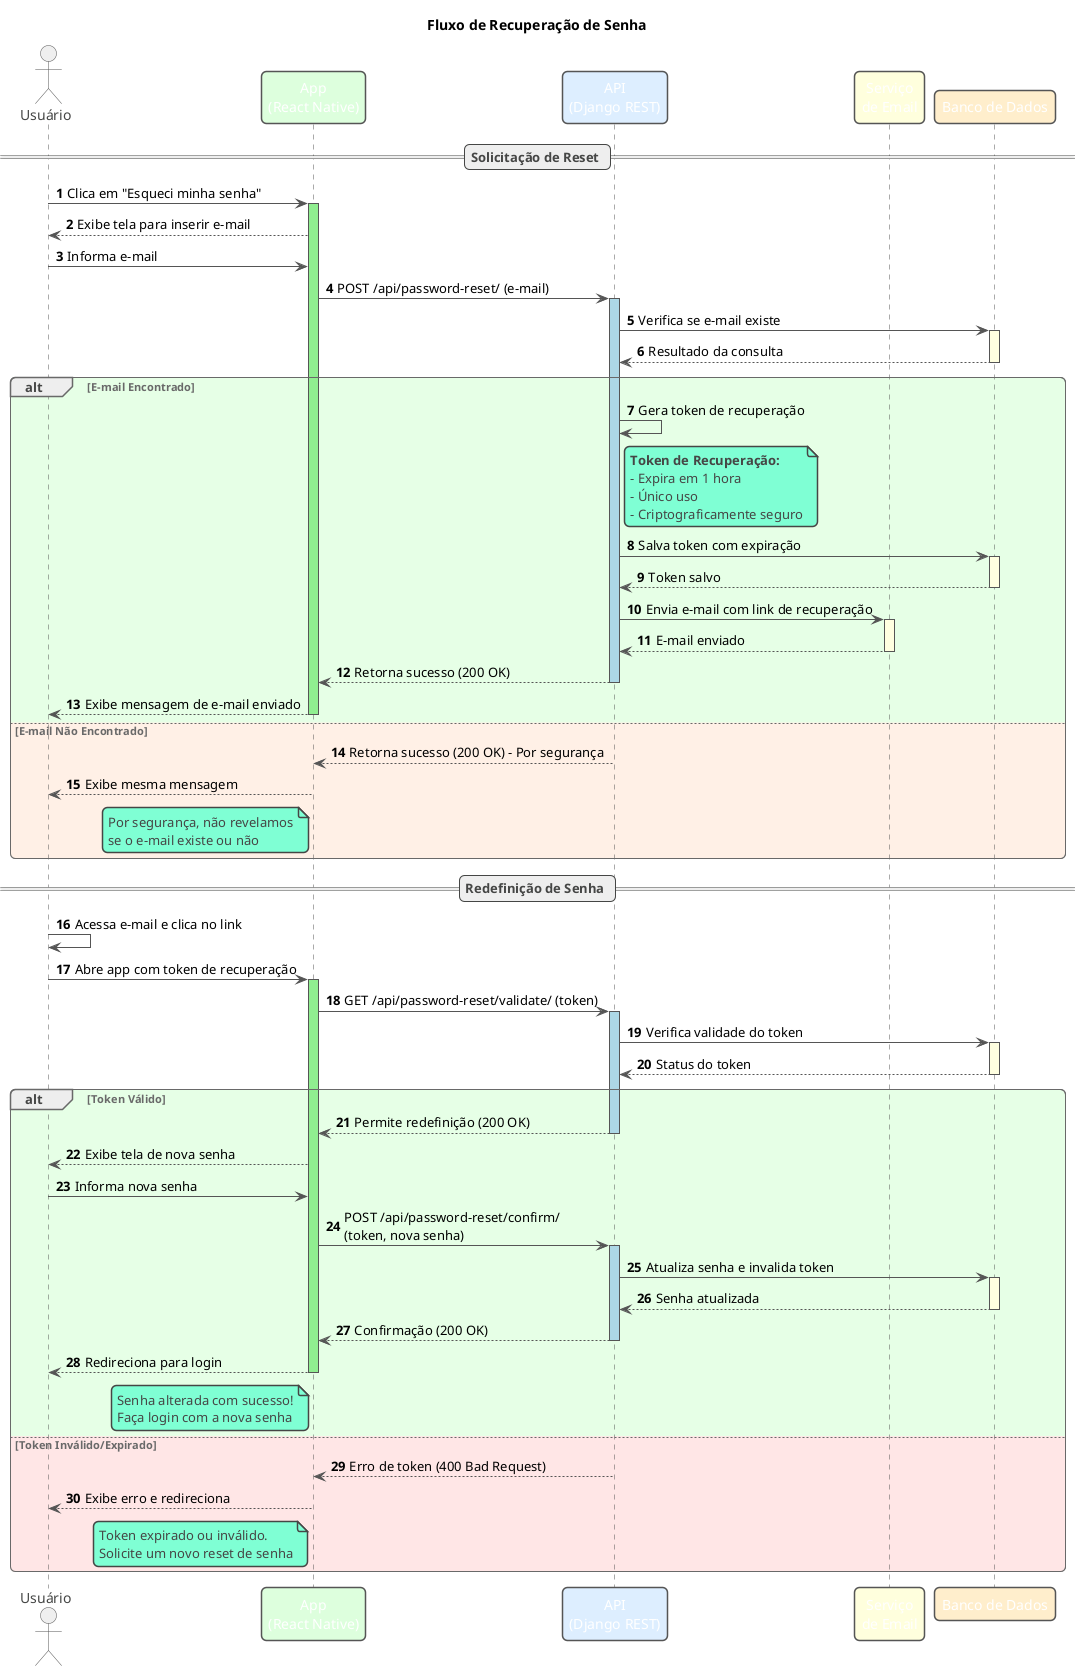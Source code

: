 @startuml
' Título do Diagrama
title Fluxo de Recuperação de Senha

' Configurações de Aparência para um visual mais limpo e moderno
!theme vibrant
skinparam sequence {
    ArrowColor #555555
    ActorBorderColor #555555
    LifeLineBorderColor #555555
    ParticipantBorderColor #555555
    BoxBorderColor #555555
    
    ParticipantBackgroundColor #F8F8F8
    ActorBackgroundColor #EFEFEF
}
skinparam roundcorner 10
skinparam shadowing false
autonumber

' Declaração dos Participantes com cores distintas para fácil identificação
actor "Usuário" as User
participant "App\n(React Native)" as App #DDFFDD
participant "API\n(Django REST)" as API #DDEEFF
participant "Serviço\nde Email" as Email #FFFFDD
participant "Banco de Dados" as DB #FFEECC

== Solicitação de Reset ==

User -> App: Clica em "Esqueci minha senha"
activate App #lightgreen
App --> User: Exibe tela para inserir e-mail
User -> App: Informa e-mail

App -> API: POST /api/password-reset/ (e-mail)
activate API #lightblue

API -> DB: Verifica se e-mail existe
activate DB #lightyellow
DB --> API: Resultado da consulta
deactivate DB

' Bloco Alternativo: E-mail Encontrado vs. Não Encontrado
alt #E6FFE6 E-mail Encontrado

    API -> API: Gera token de recuperação
    note right of API
        **Token de Recuperação:**
        - Expira em 1 hora
        - Único uso
        - Criptograficamente seguro
    end note
    
    API -> DB: Salva token com expiração
    activate DB #lightyellow
    DB --> API: Token salvo
    deactivate DB
    
    API -> Email: Envia e-mail com link de recuperação
    activate Email #lightyellow
    Email --> API: E-mail enviado
    deactivate Email
    
    API --> App: Retorna sucesso (200 OK)
    deactivate API
    App --> User: Exibe mensagem de e-mail enviado
    deactivate App

else #FFF0E6 E-mail Não Encontrado

    API --> App: Retorna sucesso (200 OK) - Por segurança
    deactivate API
    App --> User: Exibe mesma mensagem
    note left of App
        Por segurança, não revelamos
        se o e-mail existe ou não
    end note
    deactivate App

end

== Redefinição de Senha ==

User -> User: Acessa e-mail e clica no link
User -> App: Abre app com token de recuperação
activate App #lightgreen

App -> API: GET /api/password-reset/validate/ (token)
activate API #lightblue

API -> DB: Verifica validade do token
activate DB #lightyellow
DB --> API: Status do token
deactivate DB

' Bloco Alternativo: Token Válido vs. Inválido
alt #E6FFE6 Token Válido

    API --> App: Permite redefinição (200 OK)
    deactivate API
    App --> User: Exibe tela de nova senha
    User -> App: Informa nova senha
    
    App -> API: POST /api/password-reset/confirm/\n(token, nova senha)
    activate API #lightblue
    API -> DB: Atualiza senha e invalida token
    activate DB #lightyellow
    DB --> API: Senha atualizada
    deactivate DB
    
    API --> App: Confirmação (200 OK)
    deactivate API
    App --> User: Redireciona para login
    note left of App
        Senha alterada com sucesso!
        Faça login com a nova senha
    end note
    deactivate App

else #FFE6E6 Token Inválido/Expirado

    API --> App: Erro de token (400 Bad Request)
    deactivate API
    App --> User: Exibe erro e redireciona
    note left of App
        Token expirado ou inválido.
        Solicite um novo reset de senha
    end note
    deactivate App

end

@enduml